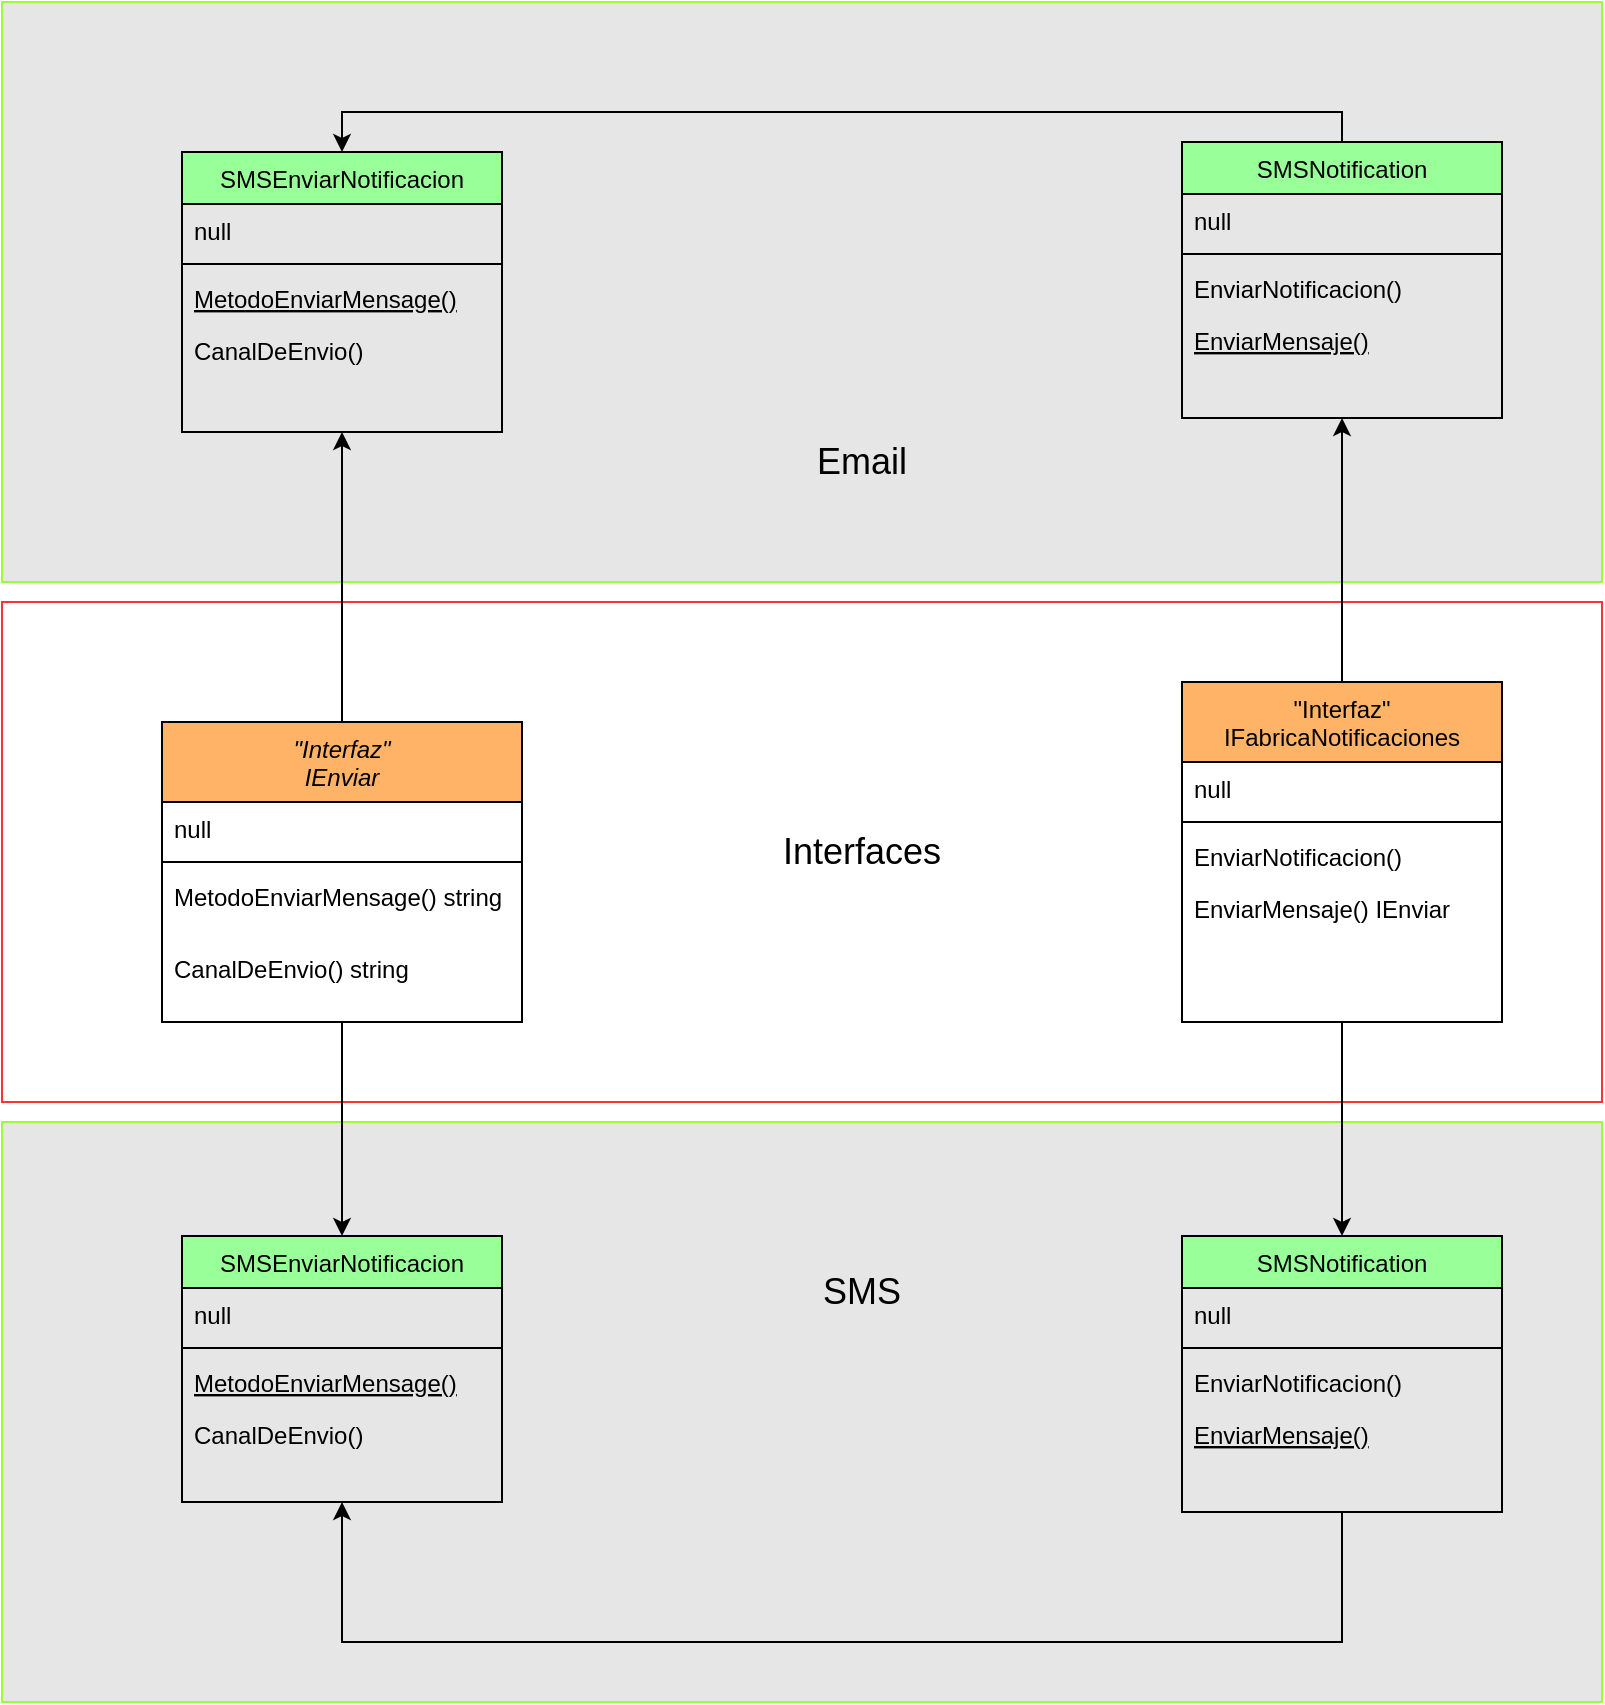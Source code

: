 <mxfile version="20.3.3" type="github">
  <diagram id="C5RBs43oDa-KdzZeNtuy" name="Page-1">
    <mxGraphModel dx="2131" dy="1698" grid="1" gridSize="10" guides="1" tooltips="1" connect="1" arrows="1" fold="1" page="1" pageScale="1" pageWidth="827" pageHeight="1169" math="0" shadow="0">
      <root>
        <mxCell id="WIyWlLk6GJQsqaUBKTNV-0" />
        <mxCell id="WIyWlLk6GJQsqaUBKTNV-1" parent="WIyWlLk6GJQsqaUBKTNV-0" />
        <mxCell id="HkAA8gBq8wLFl8HLanNP-50" value="" style="rounded=0;whiteSpace=wrap;html=1;strokeColor=#FF3333;fillColor=#FFFFFF;" vertex="1" parent="WIyWlLk6GJQsqaUBKTNV-1">
          <mxGeometry x="-150" y="130" width="800" height="250" as="geometry" />
        </mxCell>
        <mxCell id="HkAA8gBq8wLFl8HLanNP-32" value="" style="rounded=0;whiteSpace=wrap;html=1;strokeColor=#99FF33;fillColor=#E6E6E6;" vertex="1" parent="WIyWlLk6GJQsqaUBKTNV-1">
          <mxGeometry x="-150" y="-170" width="800" height="290" as="geometry" />
        </mxCell>
        <mxCell id="HkAA8gBq8wLFl8HLanNP-30" value="" style="rounded=0;whiteSpace=wrap;html=1;strokeColor=#99FF33;fillColor=#E6E6E6;" vertex="1" parent="WIyWlLk6GJQsqaUBKTNV-1">
          <mxGeometry x="-150" y="390" width="800" height="290" as="geometry" />
        </mxCell>
        <mxCell id="HkAA8gBq8wLFl8HLanNP-24" style="edgeStyle=orthogonalEdgeStyle;rounded=0;orthogonalLoop=1;jettySize=auto;html=1;exitX=0.5;exitY=1;exitDx=0;exitDy=0;entryX=0.5;entryY=0;entryDx=0;entryDy=0;" edge="1" parent="WIyWlLk6GJQsqaUBKTNV-1" source="zkfFHV4jXpPFQw0GAbJ--0" target="HkAA8gBq8wLFl8HLanNP-17">
          <mxGeometry relative="1" as="geometry" />
        </mxCell>
        <mxCell id="HkAA8gBq8wLFl8HLanNP-46" style="edgeStyle=orthogonalEdgeStyle;rounded=0;orthogonalLoop=1;jettySize=auto;html=1;entryX=0.5;entryY=1;entryDx=0;entryDy=0;fontSize=18;" edge="1" parent="WIyWlLk6GJQsqaUBKTNV-1" source="zkfFHV4jXpPFQw0GAbJ--0" target="HkAA8gBq8wLFl8HLanNP-33">
          <mxGeometry relative="1" as="geometry" />
        </mxCell>
        <mxCell id="zkfFHV4jXpPFQw0GAbJ--0" value="&quot;Interfaz&quot;&#xa;IEnviar" style="swimlane;fontStyle=2;align=center;verticalAlign=top;childLayout=stackLayout;horizontal=1;startSize=40;horizontalStack=0;resizeParent=1;resizeLast=0;collapsible=1;marginBottom=0;rounded=0;shadow=0;strokeWidth=1;fillColor=#FFB366;" parent="WIyWlLk6GJQsqaUBKTNV-1" vertex="1">
          <mxGeometry x="-70" y="190" width="180" height="150" as="geometry">
            <mxRectangle x="230" y="140" width="160" height="26" as="alternateBounds" />
          </mxGeometry>
        </mxCell>
        <mxCell id="zkfFHV4jXpPFQw0GAbJ--1" value="null&#xa;" style="text;align=left;verticalAlign=top;spacingLeft=4;spacingRight=4;overflow=hidden;rotatable=0;points=[[0,0.5],[1,0.5]];portConstraint=eastwest;" parent="zkfFHV4jXpPFQw0GAbJ--0" vertex="1">
          <mxGeometry y="40" width="180" height="26" as="geometry" />
        </mxCell>
        <mxCell id="zkfFHV4jXpPFQw0GAbJ--4" value="" style="line;html=1;strokeWidth=1;align=left;verticalAlign=middle;spacingTop=-1;spacingLeft=3;spacingRight=3;rotatable=0;labelPosition=right;points=[];portConstraint=eastwest;" parent="zkfFHV4jXpPFQw0GAbJ--0" vertex="1">
          <mxGeometry y="66" width="180" height="8" as="geometry" />
        </mxCell>
        <mxCell id="zkfFHV4jXpPFQw0GAbJ--5" value="MetodoEnviarMensage() string" style="text;align=left;verticalAlign=top;spacingLeft=4;spacingRight=4;overflow=hidden;rotatable=0;points=[[0,0.5],[1,0.5]];portConstraint=eastwest;" parent="zkfFHV4jXpPFQw0GAbJ--0" vertex="1">
          <mxGeometry y="74" width="180" height="36" as="geometry" />
        </mxCell>
        <mxCell id="HkAA8gBq8wLFl8HLanNP-11" value="CanalDeEnvio() string" style="text;align=left;verticalAlign=top;spacingLeft=4;spacingRight=4;overflow=hidden;rotatable=0;points=[[0,0.5],[1,0.5]];portConstraint=eastwest;" vertex="1" parent="zkfFHV4jXpPFQw0GAbJ--0">
          <mxGeometry y="110" width="180" height="36" as="geometry" />
        </mxCell>
        <mxCell id="HkAA8gBq8wLFl8HLanNP-29" style="edgeStyle=orthogonalEdgeStyle;rounded=0;orthogonalLoop=1;jettySize=auto;html=1;entryX=0.5;entryY=1;entryDx=0;entryDy=0;" edge="1" parent="WIyWlLk6GJQsqaUBKTNV-1" source="zkfFHV4jXpPFQw0GAbJ--6" target="HkAA8gBq8wLFl8HLanNP-17">
          <mxGeometry relative="1" as="geometry">
            <Array as="points">
              <mxPoint x="520" y="650" />
              <mxPoint x="20" y="650" />
            </Array>
          </mxGeometry>
        </mxCell>
        <mxCell id="zkfFHV4jXpPFQw0GAbJ--6" value="SMSNotification" style="swimlane;fontStyle=0;align=center;verticalAlign=top;childLayout=stackLayout;horizontal=1;startSize=26;horizontalStack=0;resizeParent=1;resizeLast=0;collapsible=1;marginBottom=0;rounded=0;shadow=0;strokeWidth=1;fillColor=#99FF99;" parent="WIyWlLk6GJQsqaUBKTNV-1" vertex="1">
          <mxGeometry x="440" y="447" width="160" height="138" as="geometry">
            <mxRectangle x="130" y="380" width="160" height="26" as="alternateBounds" />
          </mxGeometry>
        </mxCell>
        <mxCell id="zkfFHV4jXpPFQw0GAbJ--7" value="null&#xa;" style="text;align=left;verticalAlign=top;spacingLeft=4;spacingRight=4;overflow=hidden;rotatable=0;points=[[0,0.5],[1,0.5]];portConstraint=eastwest;" parent="zkfFHV4jXpPFQw0GAbJ--6" vertex="1">
          <mxGeometry y="26" width="160" height="26" as="geometry" />
        </mxCell>
        <mxCell id="zkfFHV4jXpPFQw0GAbJ--9" value="" style="line;html=1;strokeWidth=1;align=left;verticalAlign=middle;spacingTop=-1;spacingLeft=3;spacingRight=3;rotatable=0;labelPosition=right;points=[];portConstraint=eastwest;" parent="zkfFHV4jXpPFQw0GAbJ--6" vertex="1">
          <mxGeometry y="52" width="160" height="8" as="geometry" />
        </mxCell>
        <mxCell id="zkfFHV4jXpPFQw0GAbJ--11" value="EnviarNotificacion()" style="text;align=left;verticalAlign=top;spacingLeft=4;spacingRight=4;overflow=hidden;rotatable=0;points=[[0,0.5],[1,0.5]];portConstraint=eastwest;" parent="zkfFHV4jXpPFQw0GAbJ--6" vertex="1">
          <mxGeometry y="60" width="160" height="26" as="geometry" />
        </mxCell>
        <mxCell id="zkfFHV4jXpPFQw0GAbJ--10" value="EnviarMensaje()" style="text;align=left;verticalAlign=top;spacingLeft=4;spacingRight=4;overflow=hidden;rotatable=0;points=[[0,0.5],[1,0.5]];portConstraint=eastwest;fontStyle=4" parent="zkfFHV4jXpPFQw0GAbJ--6" vertex="1">
          <mxGeometry y="86" width="160" height="26" as="geometry" />
        </mxCell>
        <mxCell id="HkAA8gBq8wLFl8HLanNP-27" style="edgeStyle=orthogonalEdgeStyle;rounded=0;orthogonalLoop=1;jettySize=auto;html=1;entryX=0.5;entryY=0;entryDx=0;entryDy=0;" edge="1" parent="WIyWlLk6GJQsqaUBKTNV-1" source="zkfFHV4jXpPFQw0GAbJ--17" target="zkfFHV4jXpPFQw0GAbJ--6">
          <mxGeometry relative="1" as="geometry" />
        </mxCell>
        <mxCell id="HkAA8gBq8wLFl8HLanNP-47" style="edgeStyle=orthogonalEdgeStyle;rounded=0;orthogonalLoop=1;jettySize=auto;html=1;exitX=0.5;exitY=0;exitDx=0;exitDy=0;entryX=0.5;entryY=1;entryDx=0;entryDy=0;fontSize=18;" edge="1" parent="WIyWlLk6GJQsqaUBKTNV-1" source="zkfFHV4jXpPFQw0GAbJ--17" target="HkAA8gBq8wLFl8HLanNP-38">
          <mxGeometry relative="1" as="geometry" />
        </mxCell>
        <mxCell id="zkfFHV4jXpPFQw0GAbJ--17" value="&quot;Interfaz&quot;&#xa;IFabricaNotificaciones" style="swimlane;fontStyle=0;align=center;verticalAlign=top;childLayout=stackLayout;horizontal=1;startSize=40;horizontalStack=0;resizeParent=1;resizeLast=0;collapsible=1;marginBottom=0;rounded=0;shadow=0;strokeWidth=1;fillColor=#FFB366;" parent="WIyWlLk6GJQsqaUBKTNV-1" vertex="1">
          <mxGeometry x="440" y="170" width="160" height="170" as="geometry">
            <mxRectangle x="550" y="140" width="160" height="26" as="alternateBounds" />
          </mxGeometry>
        </mxCell>
        <mxCell id="zkfFHV4jXpPFQw0GAbJ--22" value="null&#xa;" style="text;align=left;verticalAlign=top;spacingLeft=4;spacingRight=4;overflow=hidden;rotatable=0;points=[[0,0.5],[1,0.5]];portConstraint=eastwest;rounded=0;shadow=0;html=0;" parent="zkfFHV4jXpPFQw0GAbJ--17" vertex="1">
          <mxGeometry y="40" width="160" height="26" as="geometry" />
        </mxCell>
        <mxCell id="zkfFHV4jXpPFQw0GAbJ--23" value="" style="line;html=1;strokeWidth=1;align=left;verticalAlign=middle;spacingTop=-1;spacingLeft=3;spacingRight=3;rotatable=0;labelPosition=right;points=[];portConstraint=eastwest;" parent="zkfFHV4jXpPFQw0GAbJ--17" vertex="1">
          <mxGeometry y="66" width="160" height="8" as="geometry" />
        </mxCell>
        <mxCell id="zkfFHV4jXpPFQw0GAbJ--24" value="EnviarNotificacion()&#xa;" style="text;align=left;verticalAlign=top;spacingLeft=4;spacingRight=4;overflow=hidden;rotatable=0;points=[[0,0.5],[1,0.5]];portConstraint=eastwest;" parent="zkfFHV4jXpPFQw0GAbJ--17" vertex="1">
          <mxGeometry y="74" width="160" height="26" as="geometry" />
        </mxCell>
        <mxCell id="HkAA8gBq8wLFl8HLanNP-6" value="EnviarMensaje() IEnviar" style="text;align=left;verticalAlign=top;spacingLeft=4;spacingRight=4;overflow=hidden;rotatable=0;points=[[0,0.5],[1,0.5]];portConstraint=eastwest;" vertex="1" parent="zkfFHV4jXpPFQw0GAbJ--17">
          <mxGeometry y="100" width="160" height="26" as="geometry" />
        </mxCell>
        <mxCell id="HkAA8gBq8wLFl8HLanNP-17" value="SMSEnviarNotificacion" style="swimlane;fontStyle=0;align=center;verticalAlign=top;childLayout=stackLayout;horizontal=1;startSize=26;horizontalStack=0;resizeParent=1;resizeLast=0;collapsible=1;marginBottom=0;rounded=0;shadow=0;strokeWidth=1;fillColor=#99FF99;" vertex="1" parent="WIyWlLk6GJQsqaUBKTNV-1">
          <mxGeometry x="-60" y="447" width="160" height="133" as="geometry">
            <mxRectangle x="130" y="380" width="160" height="26" as="alternateBounds" />
          </mxGeometry>
        </mxCell>
        <mxCell id="HkAA8gBq8wLFl8HLanNP-18" value="null&#xa;" style="text;align=left;verticalAlign=top;spacingLeft=4;spacingRight=4;overflow=hidden;rotatable=0;points=[[0,0.5],[1,0.5]];portConstraint=eastwest;" vertex="1" parent="HkAA8gBq8wLFl8HLanNP-17">
          <mxGeometry y="26" width="160" height="26" as="geometry" />
        </mxCell>
        <mxCell id="HkAA8gBq8wLFl8HLanNP-19" value="" style="line;html=1;strokeWidth=1;align=left;verticalAlign=middle;spacingTop=-1;spacingLeft=3;spacingRight=3;rotatable=0;labelPosition=right;points=[];portConstraint=eastwest;" vertex="1" parent="HkAA8gBq8wLFl8HLanNP-17">
          <mxGeometry y="52" width="160" height="8" as="geometry" />
        </mxCell>
        <mxCell id="HkAA8gBq8wLFl8HLanNP-20" value="MetodoEnviarMensage()" style="text;align=left;verticalAlign=top;spacingLeft=4;spacingRight=4;overflow=hidden;rotatable=0;points=[[0,0.5],[1,0.5]];portConstraint=eastwest;fontStyle=4" vertex="1" parent="HkAA8gBq8wLFl8HLanNP-17">
          <mxGeometry y="60" width="160" height="26" as="geometry" />
        </mxCell>
        <mxCell id="HkAA8gBq8wLFl8HLanNP-21" value="CanalDeEnvio()" style="text;align=left;verticalAlign=top;spacingLeft=4;spacingRight=4;overflow=hidden;rotatable=0;points=[[0,0.5],[1,0.5]];portConstraint=eastwest;" vertex="1" parent="HkAA8gBq8wLFl8HLanNP-17">
          <mxGeometry y="86" width="160" height="26" as="geometry" />
        </mxCell>
        <mxCell id="HkAA8gBq8wLFl8HLanNP-31" value="&lt;font style=&quot;font-size: 18px;&quot;&gt;SMS&lt;/font&gt;" style="text;html=1;strokeColor=none;fillColor=none;align=center;verticalAlign=middle;whiteSpace=wrap;rounded=0;" vertex="1" parent="WIyWlLk6GJQsqaUBKTNV-1">
          <mxGeometry x="250" y="460" width="60" height="30" as="geometry" />
        </mxCell>
        <mxCell id="HkAA8gBq8wLFl8HLanNP-33" value="SMSEnviarNotificacion" style="swimlane;fontStyle=0;align=center;verticalAlign=top;childLayout=stackLayout;horizontal=1;startSize=26;horizontalStack=0;resizeParent=1;resizeLast=0;collapsible=1;marginBottom=0;rounded=0;shadow=0;strokeWidth=1;fillColor=#99FF99;" vertex="1" parent="WIyWlLk6GJQsqaUBKTNV-1">
          <mxGeometry x="-60" y="-95" width="160" height="140" as="geometry">
            <mxRectangle x="130" y="380" width="160" height="26" as="alternateBounds" />
          </mxGeometry>
        </mxCell>
        <mxCell id="HkAA8gBq8wLFl8HLanNP-34" value="null&#xa;" style="text;align=left;verticalAlign=top;spacingLeft=4;spacingRight=4;overflow=hidden;rotatable=0;points=[[0,0.5],[1,0.5]];portConstraint=eastwest;" vertex="1" parent="HkAA8gBq8wLFl8HLanNP-33">
          <mxGeometry y="26" width="160" height="26" as="geometry" />
        </mxCell>
        <mxCell id="HkAA8gBq8wLFl8HLanNP-35" value="" style="line;html=1;strokeWidth=1;align=left;verticalAlign=middle;spacingTop=-1;spacingLeft=3;spacingRight=3;rotatable=0;labelPosition=right;points=[];portConstraint=eastwest;" vertex="1" parent="HkAA8gBq8wLFl8HLanNP-33">
          <mxGeometry y="52" width="160" height="8" as="geometry" />
        </mxCell>
        <mxCell id="HkAA8gBq8wLFl8HLanNP-36" value="MetodoEnviarMensage()" style="text;align=left;verticalAlign=top;spacingLeft=4;spacingRight=4;overflow=hidden;rotatable=0;points=[[0,0.5],[1,0.5]];portConstraint=eastwest;fontStyle=4" vertex="1" parent="HkAA8gBq8wLFl8HLanNP-33">
          <mxGeometry y="60" width="160" height="26" as="geometry" />
        </mxCell>
        <mxCell id="HkAA8gBq8wLFl8HLanNP-37" value="CanalDeEnvio()" style="text;align=left;verticalAlign=top;spacingLeft=4;spacingRight=4;overflow=hidden;rotatable=0;points=[[0,0.5],[1,0.5]];portConstraint=eastwest;" vertex="1" parent="HkAA8gBq8wLFl8HLanNP-33">
          <mxGeometry y="86" width="160" height="26" as="geometry" />
        </mxCell>
        <mxCell id="HkAA8gBq8wLFl8HLanNP-48" style="edgeStyle=orthogonalEdgeStyle;rounded=0;orthogonalLoop=1;jettySize=auto;html=1;entryX=0.5;entryY=0;entryDx=0;entryDy=0;fontSize=18;" edge="1" parent="WIyWlLk6GJQsqaUBKTNV-1" source="HkAA8gBq8wLFl8HLanNP-38" target="HkAA8gBq8wLFl8HLanNP-33">
          <mxGeometry relative="1" as="geometry">
            <Array as="points">
              <mxPoint x="520" y="-115" />
              <mxPoint x="20" y="-115" />
            </Array>
          </mxGeometry>
        </mxCell>
        <mxCell id="HkAA8gBq8wLFl8HLanNP-38" value="SMSNotification" style="swimlane;fontStyle=0;align=center;verticalAlign=top;childLayout=stackLayout;horizontal=1;startSize=26;horizontalStack=0;resizeParent=1;resizeLast=0;collapsible=1;marginBottom=0;rounded=0;shadow=0;strokeWidth=1;fillColor=#99FF99;" vertex="1" parent="WIyWlLk6GJQsqaUBKTNV-1">
          <mxGeometry x="440" y="-100" width="160" height="138" as="geometry">
            <mxRectangle x="130" y="380" width="160" height="26" as="alternateBounds" />
          </mxGeometry>
        </mxCell>
        <mxCell id="HkAA8gBq8wLFl8HLanNP-39" value="null&#xa;" style="text;align=left;verticalAlign=top;spacingLeft=4;spacingRight=4;overflow=hidden;rotatable=0;points=[[0,0.5],[1,0.5]];portConstraint=eastwest;" vertex="1" parent="HkAA8gBq8wLFl8HLanNP-38">
          <mxGeometry y="26" width="160" height="26" as="geometry" />
        </mxCell>
        <mxCell id="HkAA8gBq8wLFl8HLanNP-40" value="" style="line;html=1;strokeWidth=1;align=left;verticalAlign=middle;spacingTop=-1;spacingLeft=3;spacingRight=3;rotatable=0;labelPosition=right;points=[];portConstraint=eastwest;" vertex="1" parent="HkAA8gBq8wLFl8HLanNP-38">
          <mxGeometry y="52" width="160" height="8" as="geometry" />
        </mxCell>
        <mxCell id="HkAA8gBq8wLFl8HLanNP-41" value="EnviarNotificacion()" style="text;align=left;verticalAlign=top;spacingLeft=4;spacingRight=4;overflow=hidden;rotatable=0;points=[[0,0.5],[1,0.5]];portConstraint=eastwest;" vertex="1" parent="HkAA8gBq8wLFl8HLanNP-38">
          <mxGeometry y="60" width="160" height="26" as="geometry" />
        </mxCell>
        <mxCell id="HkAA8gBq8wLFl8HLanNP-42" value="EnviarMensaje()" style="text;align=left;verticalAlign=top;spacingLeft=4;spacingRight=4;overflow=hidden;rotatable=0;points=[[0,0.5],[1,0.5]];portConstraint=eastwest;fontStyle=4" vertex="1" parent="HkAA8gBq8wLFl8HLanNP-38">
          <mxGeometry y="86" width="160" height="26" as="geometry" />
        </mxCell>
        <mxCell id="HkAA8gBq8wLFl8HLanNP-49" value="Email" style="text;html=1;strokeColor=none;fillColor=none;align=center;verticalAlign=middle;whiteSpace=wrap;rounded=0;fontSize=18;" vertex="1" parent="WIyWlLk6GJQsqaUBKTNV-1">
          <mxGeometry x="250" y="45" width="60" height="30" as="geometry" />
        </mxCell>
        <mxCell id="HkAA8gBq8wLFl8HLanNP-51" value="&lt;font style=&quot;font-size: 18px;&quot;&gt;Interfaces&lt;/font&gt;" style="text;html=1;strokeColor=none;fillColor=none;align=center;verticalAlign=middle;whiteSpace=wrap;rounded=0;" vertex="1" parent="WIyWlLk6GJQsqaUBKTNV-1">
          <mxGeometry x="240" y="240" width="80" height="30" as="geometry" />
        </mxCell>
      </root>
    </mxGraphModel>
  </diagram>
</mxfile>
